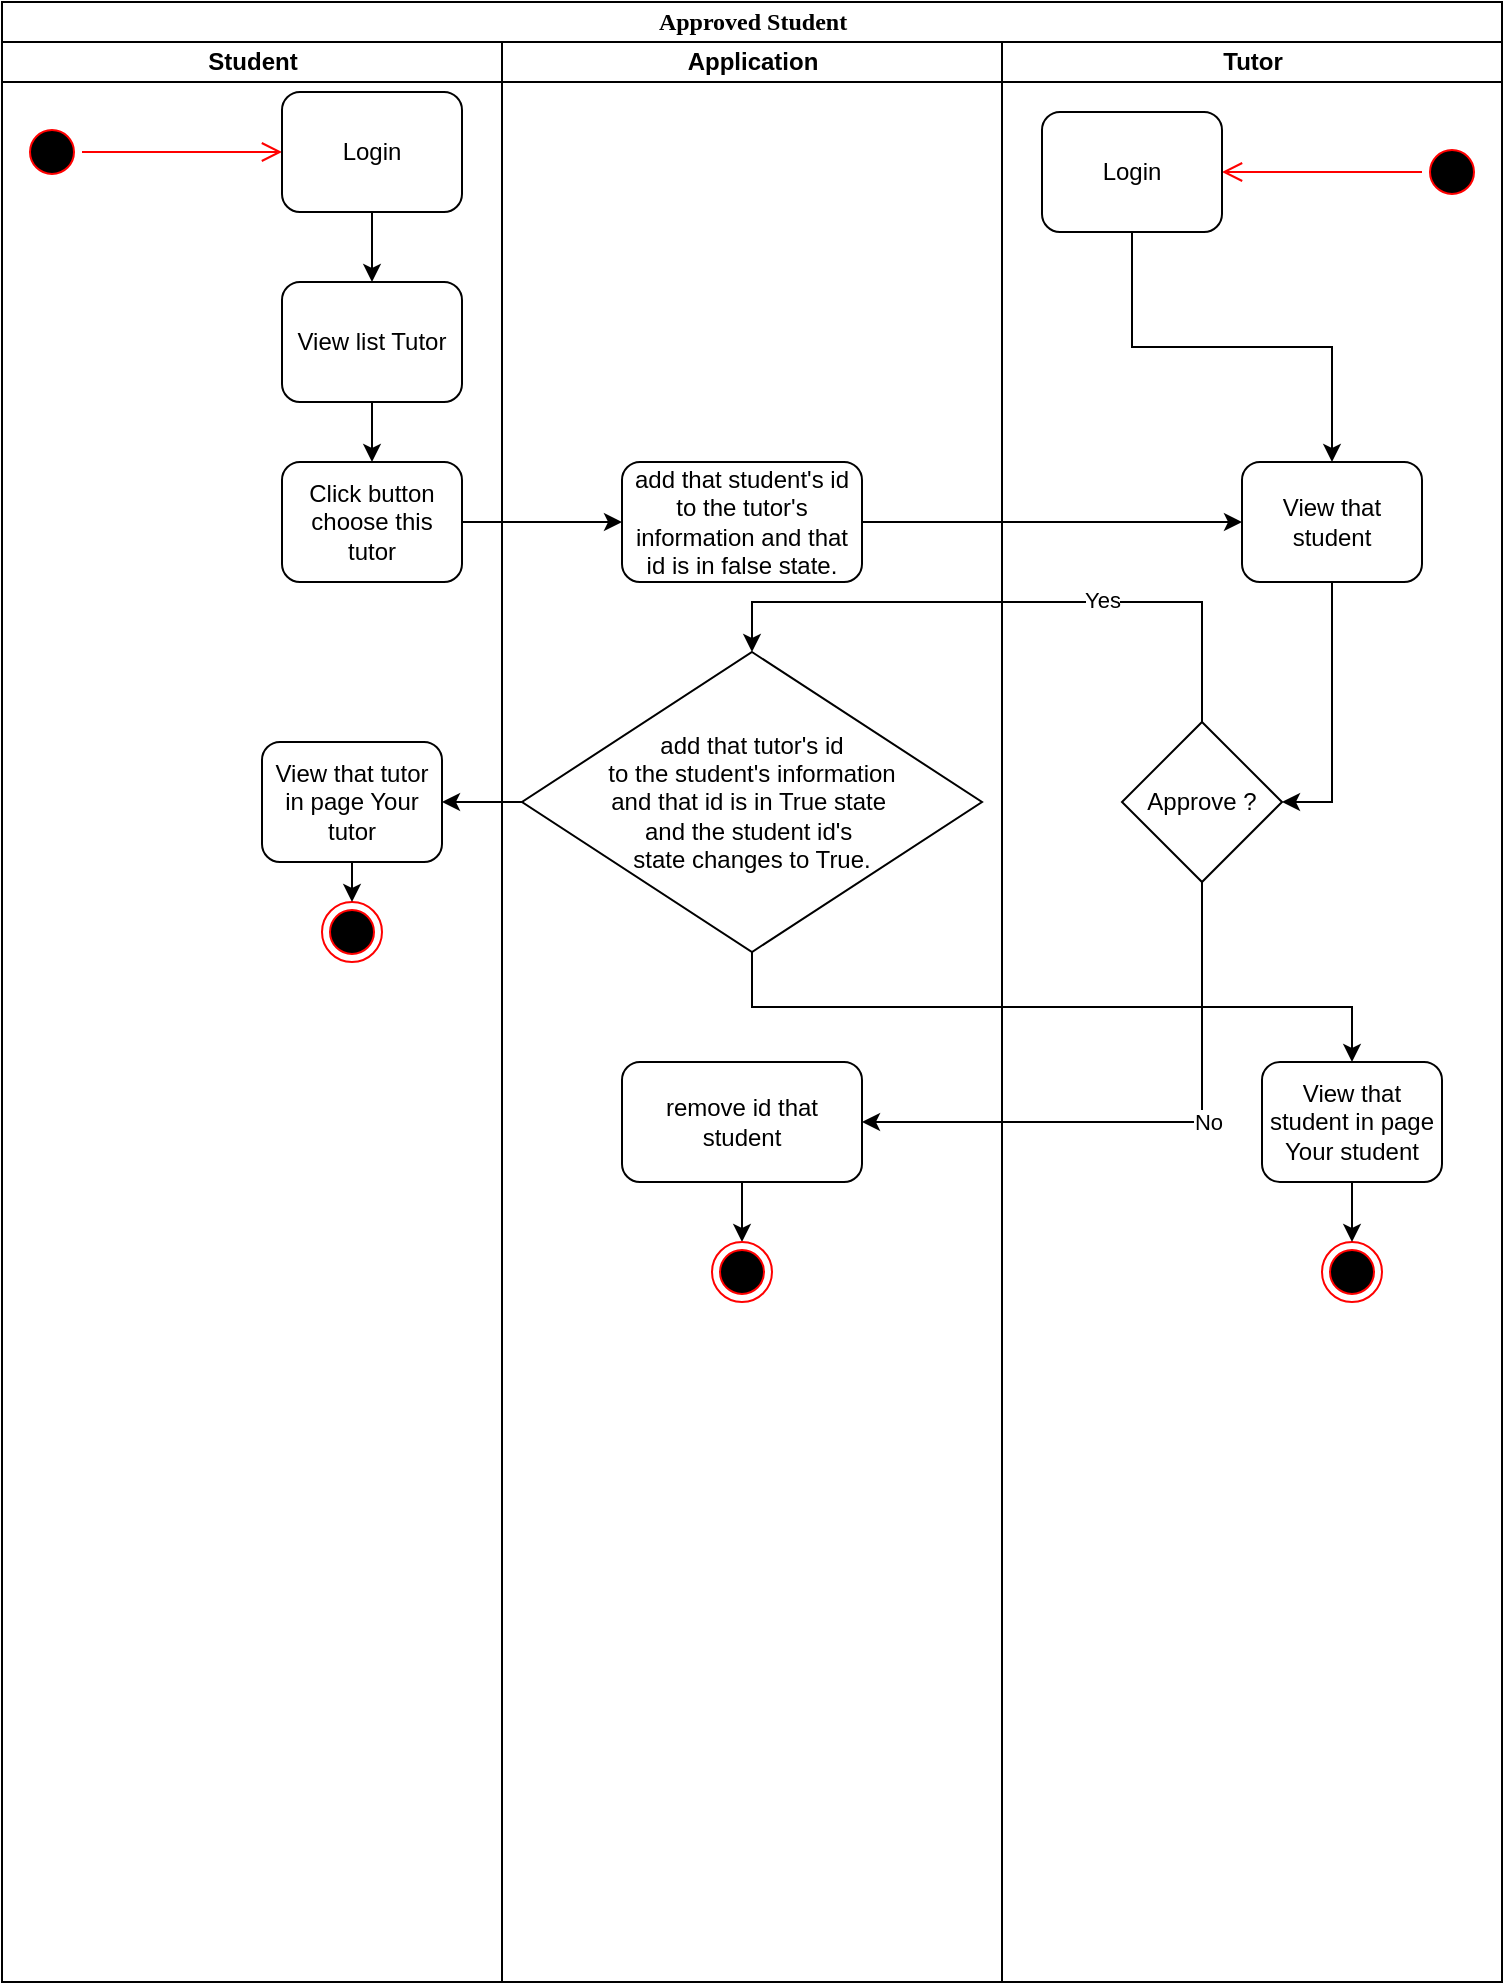 <mxfile version="24.2.2" type="device">
  <diagram name="Page-1" id="0783ab3e-0a74-02c8-0abd-f7b4e66b4bec">
    <mxGraphModel dx="840" dy="973" grid="1" gridSize="10" guides="1" tooltips="1" connect="1" arrows="1" fold="1" page="1" pageScale="1" pageWidth="850" pageHeight="1100" background="none" math="0" shadow="0">
      <root>
        <mxCell id="0" />
        <mxCell id="1" parent="0" />
        <mxCell id="1c1d494c118603dd-1" value="Approved Student" style="swimlane;html=1;childLayout=stackLayout;startSize=20;rounded=0;shadow=0;comic=0;labelBackgroundColor=none;strokeWidth=1;fontFamily=Verdana;fontSize=12;align=center;" parent="1" vertex="1">
          <mxGeometry x="40" y="20" width="750" height="990" as="geometry" />
        </mxCell>
        <mxCell id="1c1d494c118603dd-2" value="Student" style="swimlane;html=1;startSize=20;" parent="1c1d494c118603dd-1" vertex="1">
          <mxGeometry y="20" width="250" height="970" as="geometry" />
        </mxCell>
        <mxCell id="_S1r_4zc-nT_cG4mbaYp-2" value="" style="ellipse;html=1;shape=startState;fillColor=#000000;strokeColor=#ff0000;" vertex="1" parent="1c1d494c118603dd-2">
          <mxGeometry x="10" y="40" width="30" height="30" as="geometry" />
        </mxCell>
        <mxCell id="_S1r_4zc-nT_cG4mbaYp-3" value="" style="edgeStyle=orthogonalEdgeStyle;html=1;verticalAlign=bottom;endArrow=open;endSize=8;strokeColor=#ff0000;rounded=0;entryX=0;entryY=0.5;entryDx=0;entryDy=0;" edge="1" source="_S1r_4zc-nT_cG4mbaYp-2" parent="1c1d494c118603dd-2" target="_S1r_4zc-nT_cG4mbaYp-8">
          <mxGeometry relative="1" as="geometry">
            <mxPoint x="105" y="120" as="targetPoint" />
          </mxGeometry>
        </mxCell>
        <mxCell id="_S1r_4zc-nT_cG4mbaYp-7" value="" style="ellipse;html=1;shape=endState;fillColor=#000000;strokeColor=#ff0000;" vertex="1" parent="1c1d494c118603dd-2">
          <mxGeometry x="160" y="430" width="30" height="30" as="geometry" />
        </mxCell>
        <mxCell id="_S1r_4zc-nT_cG4mbaYp-27" style="edgeStyle=orthogonalEdgeStyle;rounded=0;orthogonalLoop=1;jettySize=auto;html=1;exitX=0.5;exitY=1;exitDx=0;exitDy=0;entryX=0.5;entryY=0;entryDx=0;entryDy=0;" edge="1" parent="1c1d494c118603dd-2" source="_S1r_4zc-nT_cG4mbaYp-8" target="_S1r_4zc-nT_cG4mbaYp-10">
          <mxGeometry relative="1" as="geometry" />
        </mxCell>
        <mxCell id="_S1r_4zc-nT_cG4mbaYp-8" value="Login" style="rounded=1;whiteSpace=wrap;html=1;" vertex="1" parent="1c1d494c118603dd-2">
          <mxGeometry x="140" y="25" width="90" height="60" as="geometry" />
        </mxCell>
        <mxCell id="_S1r_4zc-nT_cG4mbaYp-26" style="edgeStyle=orthogonalEdgeStyle;rounded=0;orthogonalLoop=1;jettySize=auto;html=1;exitX=0.5;exitY=1;exitDx=0;exitDy=0;entryX=0.5;entryY=0;entryDx=0;entryDy=0;" edge="1" parent="1c1d494c118603dd-2" source="_S1r_4zc-nT_cG4mbaYp-10" target="_S1r_4zc-nT_cG4mbaYp-11">
          <mxGeometry relative="1" as="geometry" />
        </mxCell>
        <mxCell id="_S1r_4zc-nT_cG4mbaYp-10" value="View list Tutor" style="rounded=1;whiteSpace=wrap;html=1;" vertex="1" parent="1c1d494c118603dd-2">
          <mxGeometry x="140" y="120" width="90" height="60" as="geometry" />
        </mxCell>
        <mxCell id="_S1r_4zc-nT_cG4mbaYp-11" value="Click button choose this tutor" style="rounded=1;whiteSpace=wrap;html=1;" vertex="1" parent="1c1d494c118603dd-2">
          <mxGeometry x="140" y="210" width="90" height="60" as="geometry" />
        </mxCell>
        <mxCell id="_S1r_4zc-nT_cG4mbaYp-33" style="edgeStyle=orthogonalEdgeStyle;rounded=0;orthogonalLoop=1;jettySize=auto;html=1;exitX=0.5;exitY=1;exitDx=0;exitDy=0;entryX=0.5;entryY=0;entryDx=0;entryDy=0;" edge="1" parent="1c1d494c118603dd-2" source="_S1r_4zc-nT_cG4mbaYp-31" target="_S1r_4zc-nT_cG4mbaYp-7">
          <mxGeometry relative="1" as="geometry" />
        </mxCell>
        <mxCell id="_S1r_4zc-nT_cG4mbaYp-31" value="View that tutor in page Your tutor" style="rounded=1;whiteSpace=wrap;html=1;" vertex="1" parent="1c1d494c118603dd-2">
          <mxGeometry x="130" y="350" width="90" height="60" as="geometry" />
        </mxCell>
        <mxCell id="1c1d494c118603dd-3" value="Application" style="swimlane;html=1;startSize=20;" parent="1c1d494c118603dd-1" vertex="1">
          <mxGeometry x="250" y="20" width="250" height="970" as="geometry" />
        </mxCell>
        <mxCell id="_S1r_4zc-nT_cG4mbaYp-12" value="add that student&#39;s id to the tutor&#39;s information and that id is in false state." style="rounded=1;whiteSpace=wrap;html=1;" vertex="1" parent="1c1d494c118603dd-3">
          <mxGeometry x="60" y="210" width="120" height="60" as="geometry" />
        </mxCell>
        <mxCell id="_S1r_4zc-nT_cG4mbaYp-30" style="edgeStyle=orthogonalEdgeStyle;rounded=0;orthogonalLoop=1;jettySize=auto;html=1;exitX=0.5;exitY=1;exitDx=0;exitDy=0;entryX=0.5;entryY=0;entryDx=0;entryDy=0;" edge="1" parent="1c1d494c118603dd-3" source="_S1r_4zc-nT_cG4mbaYp-18" target="_S1r_4zc-nT_cG4mbaYp-19">
          <mxGeometry relative="1" as="geometry" />
        </mxCell>
        <mxCell id="_S1r_4zc-nT_cG4mbaYp-18" value="remove id that student" style="rounded=1;whiteSpace=wrap;html=1;" vertex="1" parent="1c1d494c118603dd-3">
          <mxGeometry x="60" y="510" width="120" height="60" as="geometry" />
        </mxCell>
        <mxCell id="_S1r_4zc-nT_cG4mbaYp-19" value="" style="ellipse;html=1;shape=endState;fillColor=#000000;strokeColor=#ff0000;" vertex="1" parent="1c1d494c118603dd-3">
          <mxGeometry x="105" y="600" width="30" height="30" as="geometry" />
        </mxCell>
        <mxCell id="_S1r_4zc-nT_cG4mbaYp-34" value="add that tutor&#39;s id&lt;div&gt;&amp;nbsp;to the student&#39;s information&amp;nbsp;&lt;/div&gt;&lt;div&gt;and that id is in True state&amp;nbsp;&lt;/div&gt;&lt;div&gt;and the student id&#39;s&amp;nbsp;&lt;/div&gt;&lt;div&gt;state changes to True.&lt;/div&gt;" style="rhombus;whiteSpace=wrap;html=1;" vertex="1" parent="1c1d494c118603dd-3">
          <mxGeometry x="10" y="305" width="230" height="150" as="geometry" />
        </mxCell>
        <mxCell id="1c1d494c118603dd-4" value="Tutor" style="swimlane;html=1;startSize=20;" parent="1c1d494c118603dd-1" vertex="1">
          <mxGeometry x="500" y="20" width="250" height="970" as="geometry" />
        </mxCell>
        <mxCell id="_S1r_4zc-nT_cG4mbaYp-4" value="" style="ellipse;html=1;shape=startState;fillColor=#000000;strokeColor=#ff0000;" vertex="1" parent="1c1d494c118603dd-4">
          <mxGeometry x="210" y="50" width="30" height="30" as="geometry" />
        </mxCell>
        <mxCell id="_S1r_4zc-nT_cG4mbaYp-5" value="" style="edgeStyle=orthogonalEdgeStyle;html=1;verticalAlign=bottom;endArrow=open;endSize=8;strokeColor=#ff0000;rounded=0;entryX=1;entryY=0.5;entryDx=0;entryDy=0;" edge="1" source="_S1r_4zc-nT_cG4mbaYp-4" parent="1c1d494c118603dd-4" target="_S1r_4zc-nT_cG4mbaYp-9">
          <mxGeometry relative="1" as="geometry">
            <mxPoint x="125" y="130" as="targetPoint" />
          </mxGeometry>
        </mxCell>
        <mxCell id="_S1r_4zc-nT_cG4mbaYp-1" value="" style="ellipse;html=1;shape=endState;fillColor=#000000;strokeColor=#ff0000;" vertex="1" parent="1c1d494c118603dd-4">
          <mxGeometry x="160" y="600" width="30" height="30" as="geometry" />
        </mxCell>
        <mxCell id="_S1r_4zc-nT_cG4mbaYp-23" value="" style="edgeStyle=orthogonalEdgeStyle;rounded=0;orthogonalLoop=1;jettySize=auto;html=1;exitX=0.5;exitY=1;exitDx=0;exitDy=0;" edge="1" parent="1c1d494c118603dd-4" source="_S1r_4zc-nT_cG4mbaYp-9" target="_S1r_4zc-nT_cG4mbaYp-14">
          <mxGeometry relative="1" as="geometry" />
        </mxCell>
        <mxCell id="_S1r_4zc-nT_cG4mbaYp-9" value="Login" style="rounded=1;whiteSpace=wrap;html=1;" vertex="1" parent="1c1d494c118603dd-4">
          <mxGeometry x="20" y="35" width="90" height="60" as="geometry" />
        </mxCell>
        <mxCell id="_S1r_4zc-nT_cG4mbaYp-22" style="edgeStyle=orthogonalEdgeStyle;rounded=0;orthogonalLoop=1;jettySize=auto;html=1;exitX=0.5;exitY=1;exitDx=0;exitDy=0;entryX=1;entryY=0.5;entryDx=0;entryDy=0;" edge="1" parent="1c1d494c118603dd-4" source="_S1r_4zc-nT_cG4mbaYp-14" target="_S1r_4zc-nT_cG4mbaYp-16">
          <mxGeometry relative="1" as="geometry" />
        </mxCell>
        <mxCell id="_S1r_4zc-nT_cG4mbaYp-14" value="View that student" style="rounded=1;whiteSpace=wrap;html=1;" vertex="1" parent="1c1d494c118603dd-4">
          <mxGeometry x="120" y="210" width="90" height="60" as="geometry" />
        </mxCell>
        <mxCell id="_S1r_4zc-nT_cG4mbaYp-16" value="Approve ?" style="rhombus;whiteSpace=wrap;html=1;" vertex="1" parent="1c1d494c118603dd-4">
          <mxGeometry x="60" y="340" width="80" height="80" as="geometry" />
        </mxCell>
        <mxCell id="_S1r_4zc-nT_cG4mbaYp-42" style="edgeStyle=orthogonalEdgeStyle;rounded=0;orthogonalLoop=1;jettySize=auto;html=1;exitX=0.5;exitY=1;exitDx=0;exitDy=0;entryX=0.5;entryY=0;entryDx=0;entryDy=0;" edge="1" parent="1c1d494c118603dd-4" source="_S1r_4zc-nT_cG4mbaYp-39" target="_S1r_4zc-nT_cG4mbaYp-1">
          <mxGeometry relative="1" as="geometry" />
        </mxCell>
        <mxCell id="_S1r_4zc-nT_cG4mbaYp-39" value="View that student in page Your student" style="rounded=1;whiteSpace=wrap;html=1;" vertex="1" parent="1c1d494c118603dd-4">
          <mxGeometry x="130" y="510" width="90" height="60" as="geometry" />
        </mxCell>
        <mxCell id="_S1r_4zc-nT_cG4mbaYp-20" style="edgeStyle=orthogonalEdgeStyle;rounded=0;orthogonalLoop=1;jettySize=auto;html=1;exitX=0.5;exitY=0;exitDx=0;exitDy=0;" edge="1" parent="1c1d494c118603dd-1" source="_S1r_4zc-nT_cG4mbaYp-16" target="_S1r_4zc-nT_cG4mbaYp-34">
          <mxGeometry relative="1" as="geometry">
            <mxPoint x="445" y="340.0" as="targetPoint" />
            <Array as="points">
              <mxPoint x="600" y="300" />
              <mxPoint x="375" y="300" />
            </Array>
          </mxGeometry>
        </mxCell>
        <mxCell id="_S1r_4zc-nT_cG4mbaYp-28" value="Yes" style="edgeLabel;html=1;align=center;verticalAlign=middle;resizable=0;points=[];" vertex="1" connectable="0" parent="_S1r_4zc-nT_cG4mbaYp-20">
          <mxGeometry x="-0.286" y="-1" relative="1" as="geometry">
            <mxPoint as="offset" />
          </mxGeometry>
        </mxCell>
        <mxCell id="_S1r_4zc-nT_cG4mbaYp-21" style="edgeStyle=orthogonalEdgeStyle;rounded=0;orthogonalLoop=1;jettySize=auto;html=1;exitX=0.5;exitY=1;exitDx=0;exitDy=0;entryX=1;entryY=0.5;entryDx=0;entryDy=0;" edge="1" parent="1c1d494c118603dd-1" source="_S1r_4zc-nT_cG4mbaYp-16" target="_S1r_4zc-nT_cG4mbaYp-18">
          <mxGeometry relative="1" as="geometry" />
        </mxCell>
        <mxCell id="_S1r_4zc-nT_cG4mbaYp-29" value="No" style="edgeLabel;html=1;align=center;verticalAlign=middle;resizable=0;points=[];" vertex="1" connectable="0" parent="_S1r_4zc-nT_cG4mbaYp-21">
          <mxGeometry x="-0.175" y="3" relative="1" as="geometry">
            <mxPoint as="offset" />
          </mxGeometry>
        </mxCell>
        <mxCell id="_S1r_4zc-nT_cG4mbaYp-24" style="edgeStyle=orthogonalEdgeStyle;rounded=0;orthogonalLoop=1;jettySize=auto;html=1;exitX=1;exitY=0.5;exitDx=0;exitDy=0;" edge="1" parent="1c1d494c118603dd-1" source="_S1r_4zc-nT_cG4mbaYp-12" target="_S1r_4zc-nT_cG4mbaYp-14">
          <mxGeometry relative="1" as="geometry" />
        </mxCell>
        <mxCell id="_S1r_4zc-nT_cG4mbaYp-25" style="edgeStyle=orthogonalEdgeStyle;rounded=0;orthogonalLoop=1;jettySize=auto;html=1;exitX=1;exitY=0.5;exitDx=0;exitDy=0;entryX=0;entryY=0.5;entryDx=0;entryDy=0;" edge="1" parent="1c1d494c118603dd-1" source="_S1r_4zc-nT_cG4mbaYp-11" target="_S1r_4zc-nT_cG4mbaYp-12">
          <mxGeometry relative="1" as="geometry" />
        </mxCell>
        <mxCell id="_S1r_4zc-nT_cG4mbaYp-37" style="edgeStyle=orthogonalEdgeStyle;rounded=0;orthogonalLoop=1;jettySize=auto;html=1;exitX=0;exitY=0.5;exitDx=0;exitDy=0;entryX=1;entryY=0.5;entryDx=0;entryDy=0;" edge="1" parent="1c1d494c118603dd-1" source="_S1r_4zc-nT_cG4mbaYp-34" target="_S1r_4zc-nT_cG4mbaYp-31">
          <mxGeometry relative="1" as="geometry" />
        </mxCell>
        <mxCell id="_S1r_4zc-nT_cG4mbaYp-41" style="edgeStyle=orthogonalEdgeStyle;rounded=0;orthogonalLoop=1;jettySize=auto;html=1;exitX=0.5;exitY=1;exitDx=0;exitDy=0;entryX=0.5;entryY=0;entryDx=0;entryDy=0;" edge="1" parent="1c1d494c118603dd-1" source="_S1r_4zc-nT_cG4mbaYp-34" target="_S1r_4zc-nT_cG4mbaYp-39">
          <mxGeometry relative="1" as="geometry" />
        </mxCell>
      </root>
    </mxGraphModel>
  </diagram>
</mxfile>
